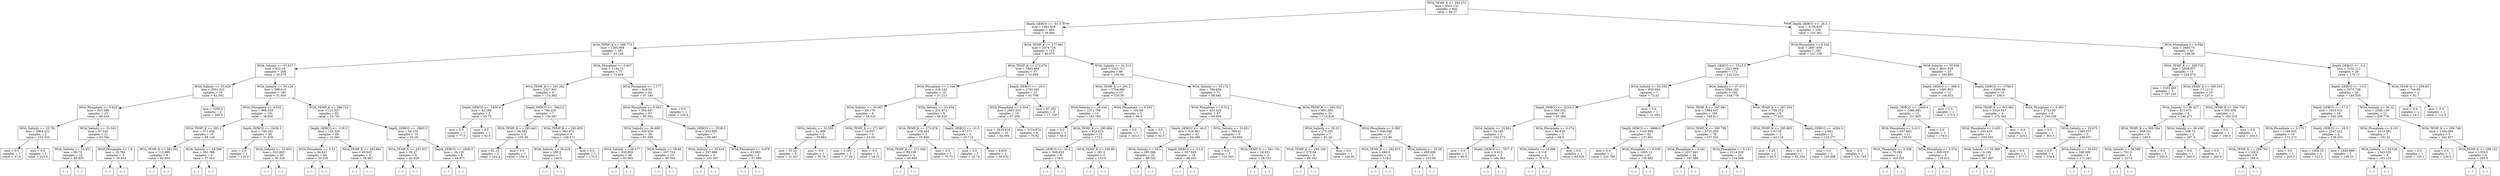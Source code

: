 digraph Tree {
node [shape=box] ;
0 [label="WOA_TEMP_K <= 294.271\nmse = 4553.132\nsamples = 642\nvalue = 94.37"] ;
1 [label="Depth_GEBCO <= -81.5\nmse = 1941.939\nsamples = 404\nvalue = 58.884"] ;
0 -> 1 [labeldistance=2.5, labelangle=45, headlabel="True"] ;
2 [label="WOA_TEMP_K <= 288.773\nmse = 1265.069\nsamples = 281\nvalue = 45.128"] ;
1 -> 2 ;
3 [label="WOA_Salinity <= 33.637\nmse = 922.29\nsamples = 208\nvalue = 35.075"] ;
2 -> 3 ;
4 [label="WOA_Salinity <= 33.628\nmse = 2901.521\nsamples = 25\nvalue = 62.092"] ;
3 -> 4 ;
5 [label="WOA_Phosphate <= 0.625\nmse = 923.388\nsamples = 23\nvalue = 49.163"] ;
4 -> 5 ;
6 [label="WOA_Salinity <= 25.781\nmse = 5904.222\nsamples = 2\nvalue = 101.333"] ;
5 -> 6 ;
7 [label="mse = 0.0\nsamples = 1\nvalue = 47.0"] ;
6 -> 7 ;
8 [label="mse = 0.0\nsamples = 1\nvalue = 210.0"] ;
6 -> 8 ;
9 [label="WOA_Salinity <= 33.541\nmse = 97.445\nsamples = 21\nvalue = 43.766"] ;
5 -> 9 ;
10 [label="WOA_Salinity <= 33.451\nmse = 96.75\nsamples = 16\nvalue = 45.835"] ;
9 -> 10 ;
11 [label="(...)"] ;
10 -> 11 ;
32 [label="(...)"] ;
10 -> 32 ;
35 [label="WOA_Phosphate <= 1.8\nmse = 20.784\nsamples = 5\nvalue = 35.834"] ;
9 -> 35 ;
36 [label="(...)"] ;
35 -> 36 ;
43 [label="(...)"] ;
35 -> 43 ;
44 [label="mse = 3200.0\nsamples = 2\nvalue = 200.0"] ;
4 -> 44 ;
45 [label="WOA_Salinity <= 35.128\nmse = 599.613\nsamples = 183\nvalue = 31.954"] ;
3 -> 45 ;
46 [label="WOA_Phosphate <= 0.533\nmse = 868.029\nsamples = 101\nvalue = 38.006"] ;
45 -> 46 ;
47 [label="WOA_TEMP_K <= 283.2\nmse = 371.954\nsamples = 16\nvalue = 68.148"] ;
46 -> 47 ;
48 [label="WOA_TEMP_K <= 281.041\nmse = 113.999\nsamples = 8\nvalue = 82.633"] ;
47 -> 48 ;
49 [label="(...)"] ;
48 -> 49 ;
52 [label="(...)"] ;
48 -> 52 ;
63 [label="WOA_Salinity <= 34.596\nmse = 301.388\nsamples = 8\nvalue = 57.924"] ;
47 -> 63 ;
64 [label="(...)"] ;
63 -> 64 ;
69 [label="(...)"] ;
63 -> 69 ;
78 [label="Depth_GEBCO <= -5438.5\nmse = 749.192\nsamples = 85\nvalue = 31.978"] ;
46 -> 78 ;
79 [label="mse = 0.0\nsamples = 1\nvalue = 110.0"] ;
78 -> 79 ;
80 [label="WOA_Salinity <= 33.902\nmse = 633.695\nsamples = 84\nvalue = 30.329"] ;
78 -> 80 ;
81 [label="(...)"] ;
80 -> 81 ;
158 [label="(...)"] ;
80 -> 158 ;
243 [label="WOA_TEMP_K <= 286.714\nmse = 121.527\nsamples = 82\nvalue = 23.791"] ;
45 -> 243 ;
244 [label="Depth_GEBCO <= -118.5\nmse = 103.228\nsamples = 68\nvalue = 21.391"] ;
243 -> 244 ;
245 [label="WOA_Phosphate <= 0.52\nmse = 84.441\nsamples = 64\nvalue = 20.326"] ;
244 -> 245 ;
246 [label="(...)"] ;
245 -> 246 ;
275 [label="(...)"] ;
245 -> 275 ;
310 [label="WOA_TEMP_K <= 282.841\nmse = 85.602\nsamples = 4\nvalue = 38.967"] ;
244 -> 310 ;
311 [label="(...)"] ;
310 -> 311 ;
316 [label="(...)"] ;
310 -> 316 ;
317 [label="Depth_GEBCO <= -3863.5\nmse = 66.155\nsamples = 14\nvalue = 34.29"] ;
243 -> 317 ;
318 [label="WOA_TEMP_K <= 287.937\nmse = 30.27\nsamples = 6\nvalue = 42.929"] ;
317 -> 318 ;
319 [label="(...)"] ;
318 -> 319 ;
324 [label="(...)"] ;
318 -> 324 ;
329 [label="Depth_GEBCO <= -2926.0\nmse = 28.135\nsamples = 8\nvalue = 29.971"] ;
317 -> 329 ;
330 [label="(...)"] ;
329 -> 330 ;
331 [label="(...)"] ;
329 -> 331 ;
336 [label="WOA_Phosphate <= 0.047\nmse = 1144.12\nsamples = 73\nvalue = 73.444"] ;
2 -> 336 ;
337 [label="WOA_TEMP_K <= 291.262\nmse = 1327.941\nsamples = 9\nvalue = 114.362"] ;
336 -> 337 ;
338 [label="Depth_GEBCO <= -1430.0\nmse = 42.188\nsamples = 2\nvalue = 65.75"] ;
337 -> 338 ;
339 [label="mse = 0.0\nsamples = 1\nvalue = 77.0"] ;
338 -> 339 ;
340 [label="mse = 0.0\nsamples = 1\nvalue = 62.0"] ;
338 -> 340 ;
341 [label="Depth_GEBCO <= -3843.0\nmse = 706.226\nsamples = 7\nvalue = 130.567"] ;
337 -> 341 ;
342 [label="WOA_TEMP_K <= 293.443\nmse = 68.582\nsamples = 3\nvalue = 105.36"] ;
341 -> 342 ;
343 [label="mse = 81.12\nsamples = 2\nvalue = 104.4"] ;
342 -> 343 ;
344 [label="mse = 0.0\nsamples = 1\nvalue = 109.2"] ;
342 -> 344 ;
345 [label="WOA_TEMP_K <= 292.853\nmse = 383.673\nsamples = 4\nvalue = 148.571"] ;
341 -> 345 ;
346 [label="WOA_Salinity <= 36.618\nmse = 280.0\nsamples = 3\nvalue = 140.0"] ;
345 -> 346 ;
347 [label="(...)"] ;
346 -> 347 ;
348 [label="(...)"] ;
346 -> 348 ;
349 [label="mse = 0.0\nsamples = 1\nvalue = 170.0"] ;
345 -> 349 ;
350 [label="WOA_Phosphate <= 1.177\nmse = 818.62\nsamples = 64\nvalue = 67.149"] ;
336 -> 350 ;
351 [label="WOA_Phosphate <= 0.563\nmse = 564.667\nsamples = 63\nvalue = 65.562"] ;
350 -> 351 ;
352 [label="WOA_Salinity <= 36.689\nmse = 430.626\nsamples = 56\nvalue = 61.589"] ;
351 -> 352 ;
353 [label="WOA_Salinity <= 36.577\nmse = 430.859\nsamples = 46\nvalue = 65.063"] ;
352 -> 353 ;
354 [label="(...)"] ;
353 -> 354 ;
431 [label="(...)"] ;
353 -> 431 ;
436 [label="WOA_Salinity <= 38.48\nmse = 107.752\nsamples = 10\nvalue = 45.304"] ;
352 -> 436 ;
437 [label="(...)"] ;
436 -> 437 ;
446 [label="(...)"] ;
436 -> 446 ;
449 [label="Depth_GEBCO <= -2528.5\nmse = 553.965\nsamples = 7\nvalue = 95.687"] ;
351 -> 449 ;
450 [label="WOA_Salinity <= 35.434\nmse = 297.986\nsamples = 5\nvalue = 103.307"] ;
449 -> 450 ;
451 [label="(...)"] ;
450 -> 451 ;
454 [label="(...)"] ;
450 -> 454 ;
459 [label="WOA_Phosphate <= 0.679\nmse = 91.893\nsamples = 2\nvalue = 57.586"] ;
449 -> 459 ;
460 [label="(...)"] ;
459 -> 460 ;
461 [label="(...)"] ;
459 -> 461 ;
462 [label="mse = 0.0\nsamples = 1\nvalue = 230.6"] ;
350 -> 462 ;
463 [label="WOA_TEMP_K <= 277.681\nmse = 2074.719\nsamples = 123\nvalue = 90.075"] ;
1 -> 463 ;
464 [label="WOA_TEMP_K <= 272.876\nmse = 1882.464\nsamples = 37\nvalue = 51.669"] ;
463 -> 464 ;
465 [label="WOA_Phosphate <= 1.346\nmse = 218.142\nsamples = 16\nvalue = 37.211"] ;
464 -> 465 ;
466 [label="WOA_Salinity <= 33.087\nmse = 48.176\nsamples = 8\nvalue = 28.522"] ;
465 -> 466 ;
467 [label="WOA_Salinity <= 32.555\nmse = 41.486\nsamples = 5\nvalue = 30.963"] ;
466 -> 467 ;
468 [label="mse = 53.32\nsamples = 4\nvalue = 31.027"] ;
467 -> 468 ;
469 [label="mse = -0.0\nsamples = 1\nvalue = 30.74"] ;
467 -> 469 ;
470 [label="WOA_TEMP_K <= 271.667\nmse = 19.657\nsamples = 3\nvalue = 23.03"] ;
466 -> 470 ;
471 [label="mse = 2.161\nsamples = 2\nvalue = 27.34"] ;
470 -> 471 ;
472 [label="mse = -0.0\nsamples = 1\nvalue = 18.72"] ;
470 -> 472 ;
473 [label="WOA_Salinity <= 33.454\nmse = 231.872\nsamples = 8\nvalue = 46.625"] ;
465 -> 473 ;
474 [label="WOA_TEMP_K <= 272.078\nmse = 159.444\nsamples = 5\nvalue = 55.846"] ;
473 -> 474 ;
475 [label="WOA_TEMP_K <= 271.549\nmse = 99.158\nsamples = 4\nvalue = 49.892"] ;
474 -> 475 ;
476 [label="(...)"] ;
475 -> 476 ;
477 [label="(...)"] ;
475 -> 477 ;
478 [label="mse = 0.0\nsamples = 1\nvalue = 70.73"] ;
474 -> 478 ;
479 [label="Depth_GEBCO <= -31.5\nmse = 47.571\nsamples = 3\nvalue = 33.715"] ;
473 -> 479 ;
480 [label="mse = 0.0\nsamples = 1\nvalue = 25.74"] ;
479 -> 480 ;
481 [label="mse = 8.619\nsamples = 2\nvalue = 39.032"] ;
479 -> 481 ;
482 [label="Depth_GEBCO <= -19.5\nmse = 2792.281\nsamples = 21\nvalue = 61.709"] ;
464 -> 482 ;
483 [label="WOA_Phosphate <= 0.554\nmse = 2863.503\nsamples = 18\nvalue = 67.206"] ;
482 -> 483 ;
484 [label="mse = 2618.816\nsamples = 10\nvalue = 64.394"] ;
483 -> 484 ;
485 [label="mse = 3154.874\nsamples = 8\nvalue = 70.82"] ;
483 -> 485 ;
486 [label="mse = 47.292\nsamples = 3\nvalue = 17.738"] ;
482 -> 486 ;
487 [label="WOA_Salinity <= 32.513\nmse = 1243.711\nsamples = 86\nvalue = 106.69"] ;
463 -> 487 ;
488 [label="WOA_TEMP_K <= 291.2\nmse = 1744.866\nsamples = 15\nvalue = 155.36"] ;
487 -> 488 ;
489 [label="WOA_Salinity <= 15.434\nmse = 1312.768\nsamples = 13\nvalue = 165.765"] ;
488 -> 489 ;
490 [label="mse = 0.0\nsamples = 1\nvalue = 58.0"] ;
489 -> 490 ;
491 [label="WOA_TEMP_K <= 290.694\nmse = 623.625\nsamples = 12\nvalue = 172.5"] ;
489 -> 491 ;
492 [label="Depth_GEBCO <= -10.5\nmse = 568.833\nsamples = 8\nvalue = 179.0"] ;
491 -> 492 ;
493 [label="(...)"] ;
492 -> 493 ;
502 [label="(...)"] ;
492 -> 502 ;
505 [label="WOA_TEMP_K <= 290.89\nmse = 281.0\nsamples = 4\nvalue = 153.0"] ;
491 -> 505 ;
506 [label="(...)"] ;
505 -> 506 ;
509 [label="(...)"] ;
505 -> 509 ;
512 [label="WOA_Phosphate <= 0.242\nmse = 103.68\nsamples = 2\nvalue = 96.4"] ;
488 -> 512 ;
513 [label="mse = 0.0\nsamples = 1\nvalue = 103.6"] ;
512 -> 513 ;
514 [label="mse = 0.0\nsamples = 1\nvalue = 82.0"] ;
512 -> 514 ;
515 [label="WOA_Salinity <= 35.172\nmse = 704.628\nsamples = 71\nvalue = 98.645"] ;
487 -> 515 ;
516 [label="WOA_Phosphate <= 0.512\nmse = 423.429\nsamples = 47\nvalue = 90.659"] ;
515 -> 516 ;
517 [label="Depth_GEBCO <= -40.5\nmse = 324.461\nsamples = 42\nvalue = 94.286"] ;
516 -> 517 ;
518 [label="WOA_Salinity <= 34.1\nmse = 285.586\nsamples = 26\nvalue = 98.292"] ;
517 -> 518 ;
519 [label="(...)"] ;
518 -> 519 ;
528 [label="(...)"] ;
518 -> 528 ;
559 [label="Depth_GEBCO <= -23.0\nmse = 307.645\nsamples = 16\nvalue = 86.443"] ;
517 -> 559 ;
560 [label="(...)"] ;
559 -> 560 ;
587 [label="(...)"] ;
559 -> 587 ;
590 [label="WOA_Salinity <= 33.651\nmse = 369.41\nsamples = 5\nvalue = 64.905"] ;
516 -> 590 ;
591 [label="mse = 0.0\nsamples = 1\nvalue = 120.545"] ;
590 -> 591 ;
592 [label="WOA_TEMP_K <= 281.732\nmse = 28.251\nsamples = 4\nvalue = 58.723"] ;
590 -> 592 ;
593 [label="(...)"] ;
592 -> 593 ;
596 [label="(...)"] ;
592 -> 596 ;
599 [label="WOA_TEMP_K <= 284.322\nmse = 883.363\nsamples = 24\nvalue = 114.818"] ;
515 -> 599 ;
600 [label="WOA_Salinity <= 35.23\nmse = 275.255\nsamples = 7\nvalue = 91.29"] ;
599 -> 600 ;
601 [label="WOA_TEMP_K <= 283.188\nmse = 275.64\nsamples = 6\nvalue = 89.552"] ;
600 -> 601 ;
602 [label="(...)"] ;
601 -> 602 ;
603 [label="(...)"] ;
601 -> 603 ;
604 [label="mse = 0.0\nsamples = 1\nvalue = 106.93"] ;
600 -> 604 ;
605 [label="WOA_Phosphate <= 0.093\nmse = 840.046\nsamples = 17\nvalue = 122.66"] ;
599 -> 605 ;
606 [label="WOA_TEMP_K <= 292.675\nmse = 648.0\nsamples = 14\nvalue = 116.0"] ;
605 -> 606 ;
607 [label="(...)"] ;
606 -> 607 ;
612 [label="(...)"] ;
606 -> 612 ;
615 [label="WOA_Salinity <= 35.28\nmse = 469.608\nsamples = 3\nvalue = 155.96"] ;
605 -> 615 ;
616 [label="(...)"] ;
615 -> 616 ;
617 [label="(...)"] ;
615 -> 617 ;
618 [label="Depth_GEBCO <= -26.0\nmse = 3156.835\nsamples = 238\nvalue = 155.362"] ;
0 -> 618 [labeldistance=2.5, labelangle=-45, headlabel="False"] ;
619 [label="WOA_Phosphate <= 0.332\nmse = 2687.659\nsamples = 195\nvalue = 147.158"] ;
618 -> 619 ;
620 [label="Depth_GEBCO <= -5513.5\nmse = 2221.694\nsamples = 172\nvalue = 142.224"] ;
619 -> 620 ;
621 [label="WOA_Salinity <= 35.555\nmse = 939.054\nsamples = 7\nvalue = 72.52"] ;
620 -> 621 ;
622 [label="Depth_GEBCO <= -6224.5\nmse = 346.052\nsamples = 6\nvalue = 85.386"] ;
621 -> 622 ;
623 [label="WOA_Salinity <= 33.981\nmse = 55.165\nsamples = 3\nvalue = 102.273"] ;
622 -> 623 ;
624 [label="mse = 0.0\nsamples = 1\nvalue = 90.0"] ;
623 -> 624 ;
625 [label="Depth_GEBCO <= -7877.0\nmse = 6.612\nsamples = 2\nvalue = 106.364"] ;
623 -> 625 ;
626 [label="(...)"] ;
625 -> 626 ;
627 [label="(...)"] ;
625 -> 627 ;
628 [label="WOA_Phosphate <= 0.074\nmse = 66.639\nsamples = 3\nvalue = 68.5"] ;
622 -> 628 ;
629 [label="WOA_Salinity <= 34.996\nmse = 6.119\nsamples = 2\nvalue = 76.474"] ;
628 -> 629 ;
630 [label="(...)"] ;
629 -> 630 ;
631 [label="(...)"] ;
629 -> 631 ;
632 [label="mse = 0.0\nsamples = 1\nvalue = 60.526"] ;
628 -> 632 ;
633 [label="mse = 0.0\nsamples = 1\nvalue = 21.053"] ;
621 -> 633 ;
634 [label="WOA_Salinity <= 37.073\nmse = 2084.182\nsamples = 165\nvalue = 144.778"] ;
620 -> 634 ;
635 [label="WOA_TEMP_K <= 297.981\nmse = 1984.637\nsamples = 160\nvalue = 146.811"] ;
634 -> 635 ;
636 [label="Depth_GEBCO <= -4986.0\nmse = 1165.988\nsamples = 82\nvalue = 137.661"] ;
635 -> 636 ;
637 [label="mse = 0.0\nsamples = 1\nvalue = 220.789"] ;
636 -> 637 ;
638 [label="WOA_Phosphate <= 0.039\nmse = 1083.12\nsamples = 81\nvalue = 136.482"] ;
636 -> 638 ;
639 [label="(...)"] ;
638 -> 639 ;
650 [label="(...)"] ;
638 -> 650 ;
773 [label="WOA_TEMP_K <= 300.788\nmse = 2731.054\nsamples = 78\nvalue = 157.535"] ;
635 -> 773 ;
774 [label="WOA_Phosphate <= 0.041\nmse = 2237.441\nsamples = 54\nvalue = 167.489"] ;
773 -> 774 ;
775 [label="(...)"] ;
774 -> 775 ;
782 [label="(...)"] ;
774 -> 782 ;
861 [label="WOA_Phosphate <= 0.141\nmse = 3114.529\nsamples = 24\nvalue = 134.669"] ;
773 -> 861 ;
862 [label="(...)"] ;
861 -> 862 ;
885 [label="(...)"] ;
861 -> 885 ;
906 [label="WOA_TEMP_K <= 297.334\nmse = 709.333\nsamples = 5\nvalue = 77.433"] ;
634 -> 906 ;
907 [label="WOA_TEMP_K <= 295.805\nmse = 6.735\nsamples = 3\nvalue = 62.118"] ;
906 -> 907 ;
908 [label="mse = 2.25\nsamples = 2\nvalue = 60.5"] ;
907 -> 908 ;
909 [label="mse = -0.0\nsamples = 1\nvalue = 65.354"] ;
907 -> 909 ;
910 [label="Depth_GEBCO <= -4284.0\nmse = 2.662\nsamples = 2\nvalue = 123.377"] ;
906 -> 910 ;
911 [label="mse = 0.0\nsamples = 1\nvalue = 125.008"] ;
910 -> 911 ;
912 [label="mse = -0.0\nsamples = 1\nvalue = 121.745"] ;
910 -> 912 ;
913 [label="WOA_Salinity <= 35.638\nmse = 4641.429\nsamples = 23\nvalue = 184.895"] ;
619 -> 913 ;
914 [label="Depth_GEBCO <= -369.0\nmse = 1881.853\nsamples = 13\nvalue = 144.433"] ;
913 -> 914 ;
915 [label="Depth_GEBCO <= -1849.0\nmse = 1080.945\nsamples = 12\nvalue = 137.905"] ;
914 -> 915 ;
916 [label="WOA_Phosphate <= 0.413\nmse = 937.943\nsamples = 11\nvalue = 130.83"] ;
915 -> 916 ;
917 [label="WOA_Phosphate <= 0.358\nmse = 75.082\nsamples = 2\nvalue = 169.555"] ;
916 -> 917 ;
918 [label="(...)"] ;
917 -> 918 ;
919 [label="(...)"] ;
917 -> 919 ;
920 [label="WOA_Phosphate <= 0.574\nmse = 600.025\nsamples = 9\nvalue = 118.914"] ;
916 -> 920 ;
921 [label="(...)"] ;
920 -> 921 ;
932 [label="(...)"] ;
920 -> 932 ;
937 [label="mse = 0.0\nsamples = 1\nvalue = 178.0"] ;
915 -> 937 ;
938 [label="mse = 0.0\nsamples = 1\nvalue = 275.0"] ;
914 -> 938 ;
939 [label="Depth_GEBCO <= -3788.5\nmse = 3294.49\nsamples = 10\nvalue = 238.0"] ;
913 -> 939 ;
940 [label="WOA_TEMP_K <= 301.661\nmse = 1024.047\nsamples = 4\nvalue = 275.562"] ;
939 -> 940 ;
941 [label="WOA_Phosphate <= 0.453\nmse = 233.635\nsamples = 3\nvalue = 292.383"] ;
940 -> 941 ;
942 [label="WOA_Salinity <= 35.988\nmse = 0.109\nsamples = 2\nvalue = 307.667"] ;
941 -> 942 ;
943 [label="(...)"] ;
942 -> 943 ;
944 [label="(...)"] ;
942 -> 944 ;
945 [label="mse = 0.0\nsamples = 1\nvalue = 277.1"] ;
941 -> 945 ;
946 [label="mse = -0.0\nsamples = 1\nvalue = 225.1"] ;
940 -> 946 ;
947 [label="WOA_Phosphate <= 0.393\nmse = 2743.05\nsamples = 6\nvalue = 200.438"] ;
939 -> 947 ;
948 [label="mse = 0.0\nsamples = 1\nvalue = 301.1"] ;
947 -> 948 ;
949 [label="WOA_Salinity <= 35.975\nmse = 1480.557\nsamples = 5\nvalue = 186.057"] ;
947 -> 949 ;
950 [label="mse = 0.0\nsamples = 1\nvalue = 274.8"] ;
949 -> 950 ;
951 [label="WOA_Salinity <= 36.053\nmse = 196.009\nsamples = 4\nvalue = 171.267"] ;
949 -> 951 ;
952 [label="(...)"] ;
951 -> 952 ;
953 [label="(...)"] ;
951 -> 953 ;
958 [label="WOA_Phosphate <= 0.038\nmse = 3483.75\nsamples = 43\nvalue = 196.38"] ;
618 -> 958 ;
959 [label="WOA_TEMP_K <= 298.726\nmse = 2638.957\nsamples = 15\nvalue = 224.074"] ;
958 -> 959 ;
960 [label="mse = 5163.265\nsamples = 5\nvalue = 187.143"] ;
959 -> 960 ;
961 [label="WOA_TEMP_K <= 300.503\nmse = 1111.0\nsamples = 10\nvalue = 237.0"] ;
959 -> 961 ;
962 [label="WOA_Salinity <= 36.427\nmse = 611.073\nsamples = 8\nvalue = 246.471"] ;
961 -> 962 ;
963 [label="WOA_TEMP_K <= 300.284\nmse = 569.231\nsamples = 6\nvalue = 240.0"] ;
962 -> 963 ;
964 [label="WOA_Salinity <= 36.398\nmse = 701.0\nsamples = 5\nvalue = 237.0"] ;
963 -> 964 ;
965 [label="(...)"] ;
964 -> 965 ;
966 [label="(...)"] ;
964 -> 966 ;
967 [label="mse = 0.0\nsamples = 1\nvalue = 250.0"] ;
963 -> 967 ;
968 [label="WOA_Salinity <= 36.438\nmse = 168.75\nsamples = 2\nvalue = 267.5"] ;
962 -> 968 ;
969 [label="mse = 0.0\nsamples = 1\nvalue = 290.0"] ;
968 -> 969 ;
970 [label="mse = 0.0\nsamples = 1\nvalue = 260.0"] ;
968 -> 970 ;
971 [label="WOA_TEMP_K <= 300.736\nmse = 555.556\nsamples = 2\nvalue = 183.333"] ;
961 -> 971 ;
972 [label="mse = 0.0\nsamples = 1\nvalue = 150.0"] ;
971 -> 972 ;
973 [label="mse = 0.0\nsamples = 1\nvalue = 200.0"] ;
971 -> 973 ;
974 [label="Depth_GEBCO <= -3.0\nmse = 3132.112\nsamples = 28\nvalue = 176.17"] ;
958 -> 974 ;
975 [label="Depth_GEBCO <= -15.5\nmse = 2673.738\nsamples = 26\nvalue = 183.535"] ;
974 -> 975 ;
976 [label="Depth_GEBCO <= -17.5\nmse = 1919.031\nsamples = 14\nvalue = 160.294"] ;
975 -> 976 ;
977 [label="WOA_Phosphate <= 0.173\nmse = 1169.835\nsamples = 10\nvalue = 172.273"] ;
976 -> 977 ;
978 [label="WOA_TEMP_K <= 294.764\nmse = 1169.0\nsamples = 9\nvalue = 169.0"] ;
977 -> 978 ;
979 [label="(...)"] ;
978 -> 979 ;
980 [label="(...)"] ;
978 -> 980 ;
985 [label="mse = 0.0\nsamples = 1\nvalue = 205.0"] ;
977 -> 985 ;
986 [label="Depth_GEBCO <= -16.5\nmse = 2547.222\nsamples = 4\nvalue = 138.333"] ;
976 -> 986 ;
987 [label="mse = 1406.25\nsamples = 2\nvalue = 122.5"] ;
986 -> 987 ;
988 [label="mse = 2929.688\nsamples = 2\nvalue = 146.25"] ;
986 -> 988 ;
989 [label="WOA_Salinity <= 34.32\nmse = 2348.139\nsamples = 12\nvalue = 206.776"] ;
975 -> 989 ;
990 [label="WOA_Phosphate <= 0.191\nmse = 1613.392\nsamples = 7\nvalue = 181.52"] ;
989 -> 990 ;
991 [label="WOA_Salinity <= 34.028\nmse = 1343.359\nsamples = 6\nvalue = 193.125"] ;
990 -> 991 ;
992 [label="(...)"] ;
991 -> 992 ;
995 [label="(...)"] ;
991 -> 995 ;
996 [label="mse = 0.0\nsamples = 1\nvalue = 135.1"] ;
990 -> 996 ;
997 [label="WOA_TEMP_K <= 296.749\nmse = 1184.694\nsamples = 5\nvalue = 242.857"] ;
989 -> 997 ;
998 [label="mse = 0.0\nsamples = 1\nvalue = 230.0"] ;
997 -> 998 ;
999 [label="WOA_TEMP_K <= 299.102\nmse = 1350.0\nsamples = 4\nvalue = 245.0"] ;
997 -> 999 ;
1000 [label="(...)"] ;
999 -> 1000 ;
1001 [label="(...)"] ;
999 -> 1001 ;
1002 [label="WOA_TEMP_K <= 299.83\nmse = 744.98\nsamples = 2\nvalue = 92.7"] ;
974 -> 1002 ;
1003 [label="mse = 0.0\nsamples = 1\nvalue = 54.1"] ;
1002 -> 1003 ;
1004 [label="mse = -0.0\nsamples = 1\nvalue = 112.0"] ;
1002 -> 1004 ;
}